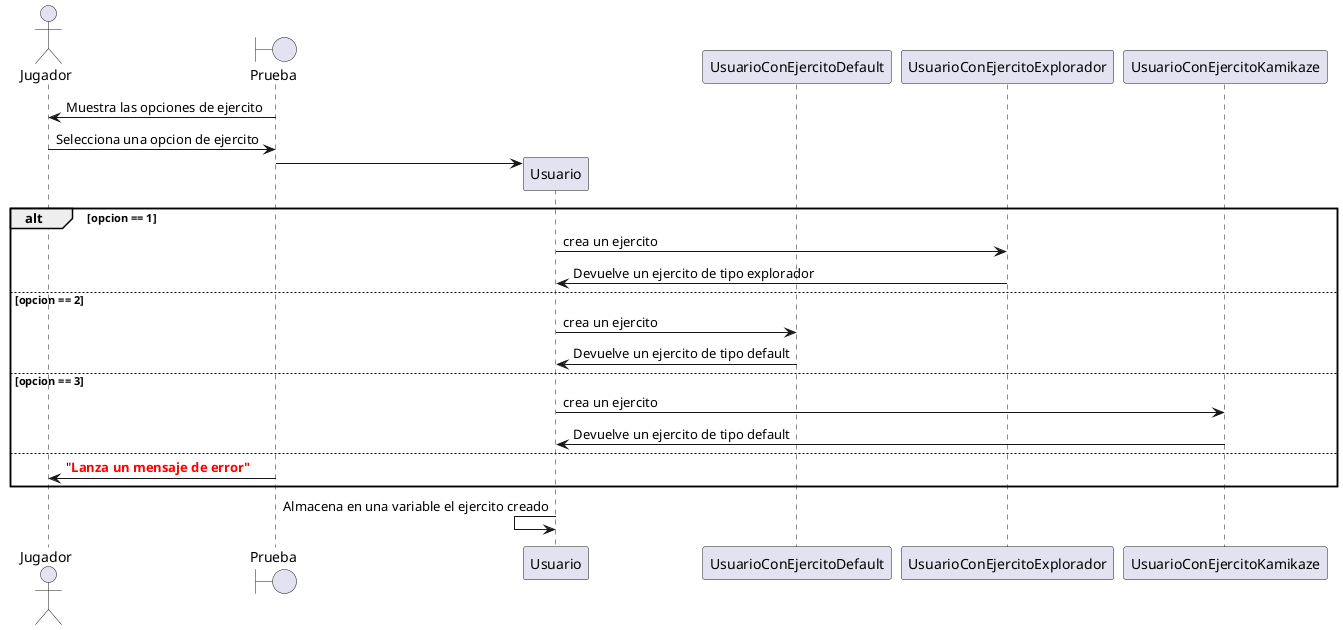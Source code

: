 @startuml Creacion
actor Jugador order 10
boundary Prueba order 20
participant Usuario order 30
participant UsuarioConEjercitoDefault order 40 
participant UsuarioConEjercitoExplorador order 50 
participant UsuarioConEjercitoKamikaze order 60

Prueba -> Jugador : Muestra las opciones de ejercito

Jugador -> Prueba : Selecciona una opcion de ejercito

create Usuario
Prueba -> Usuario

alt opcion == 1
    Usuario -> UsuarioConEjercitoExplorador: crea un ejercito
    Usuario <- UsuarioConEjercitoExplorador: Devuelve un ejercito de tipo explorador
else opcion == 2
    Usuario -> UsuarioConEjercitoDefault: crea un ejercito
    Usuario <- UsuarioConEjercitoDefault: Devuelve un ejercito de tipo default
else opcion == 3
    Usuario -> UsuarioConEjercitoKamikaze: crea un ejercito
    Usuario <- UsuarioConEjercitoKamikaze: Devuelve un ejercito de tipo default
else
    Jugador <- Prueba: "<font color=red><b>Lanza un mensaje de error"
end
Usuario <- Usuario: Almacena en una variable el ejercito creado
@enduml